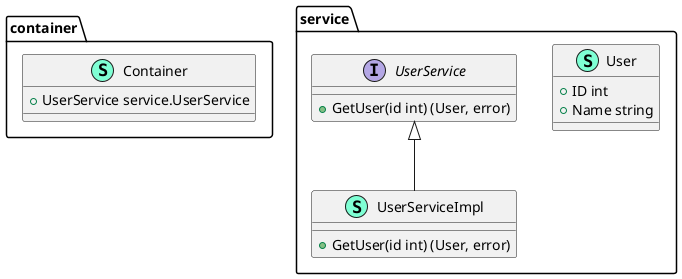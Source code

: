 @startuml
namespace container {
    class Container << (S,Aquamarine) >> {
        + UserService service.UserService

    }
}


namespace service {
    class User << (S,Aquamarine) >> {
        + ID int
        + Name string

    }
    interface UserService  {
        + GetUser(id int) (User, error)

    }
    class UserServiceImpl << (S,Aquamarine) >> {
        + GetUser(id int) (User, error)

    }
}

"service.UserService" <|-- "service.UserServiceImpl"

@enduml